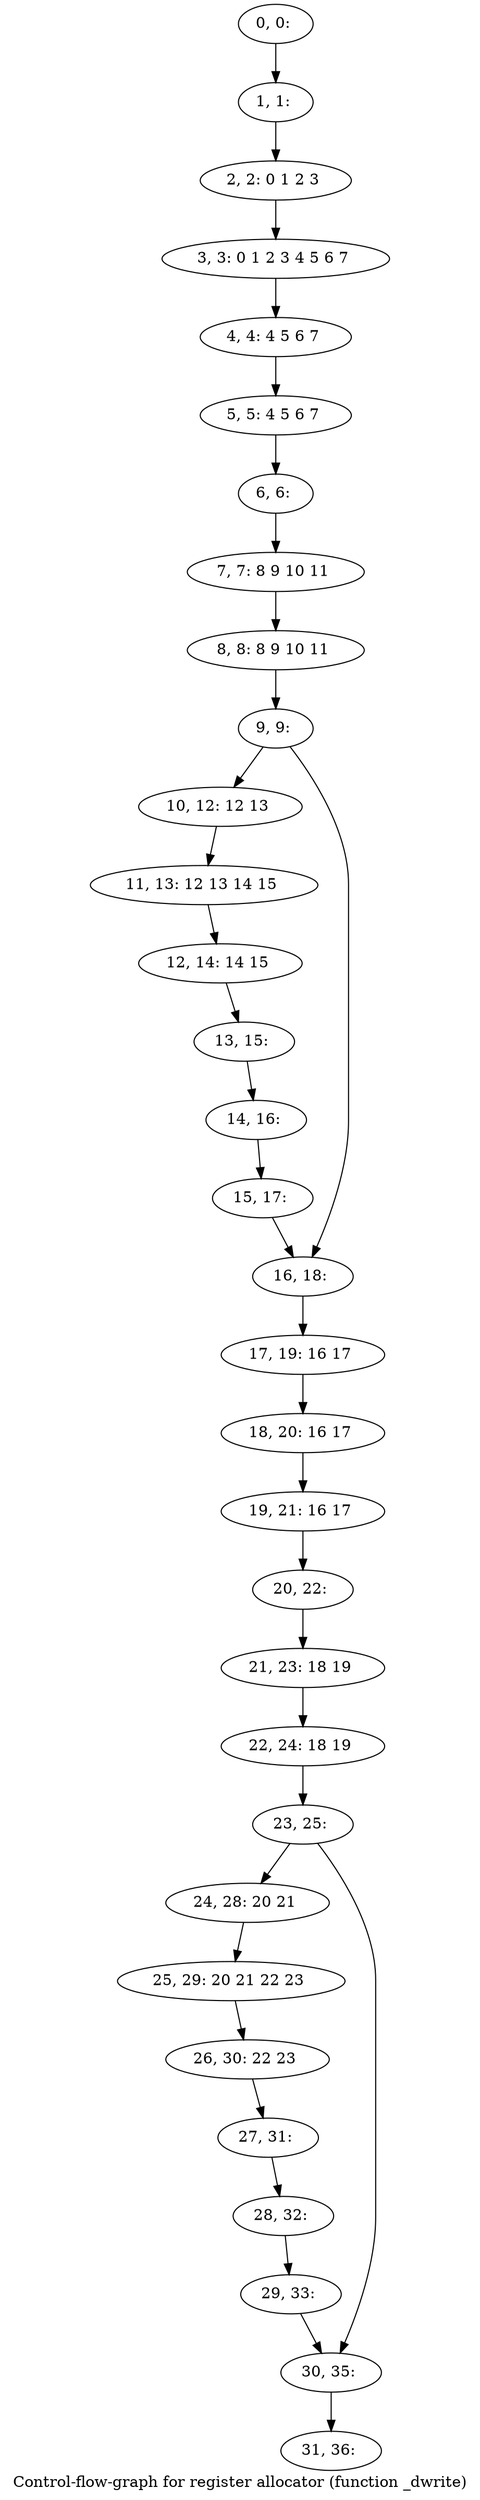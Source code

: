 digraph G {
graph [label="Control-flow-graph for register allocator (function _dwrite)"]
0[label="0, 0: "];
1[label="1, 1: "];
2[label="2, 2: 0 1 2 3 "];
3[label="3, 3: 0 1 2 3 4 5 6 7 "];
4[label="4, 4: 4 5 6 7 "];
5[label="5, 5: 4 5 6 7 "];
6[label="6, 6: "];
7[label="7, 7: 8 9 10 11 "];
8[label="8, 8: 8 9 10 11 "];
9[label="9, 9: "];
10[label="10, 12: 12 13 "];
11[label="11, 13: 12 13 14 15 "];
12[label="12, 14: 14 15 "];
13[label="13, 15: "];
14[label="14, 16: "];
15[label="15, 17: "];
16[label="16, 18: "];
17[label="17, 19: 16 17 "];
18[label="18, 20: 16 17 "];
19[label="19, 21: 16 17 "];
20[label="20, 22: "];
21[label="21, 23: 18 19 "];
22[label="22, 24: 18 19 "];
23[label="23, 25: "];
24[label="24, 28: 20 21 "];
25[label="25, 29: 20 21 22 23 "];
26[label="26, 30: 22 23 "];
27[label="27, 31: "];
28[label="28, 32: "];
29[label="29, 33: "];
30[label="30, 35: "];
31[label="31, 36: "];
0->1 ;
1->2 ;
2->3 ;
3->4 ;
4->5 ;
5->6 ;
6->7 ;
7->8 ;
8->9 ;
9->10 ;
9->16 ;
10->11 ;
11->12 ;
12->13 ;
13->14 ;
14->15 ;
15->16 ;
16->17 ;
17->18 ;
18->19 ;
19->20 ;
20->21 ;
21->22 ;
22->23 ;
23->24 ;
23->30 ;
24->25 ;
25->26 ;
26->27 ;
27->28 ;
28->29 ;
29->30 ;
30->31 ;
}

